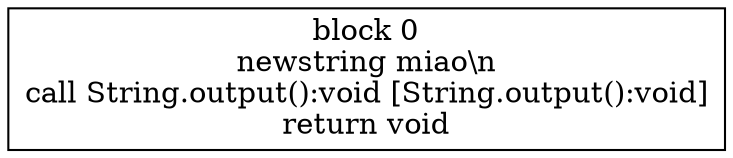 digraph "miao.main():void" {
size = "11,7.5";
codeblock_0 [ shape = box, label = "block 0\nnewstring miao\\n\ncall String.output():void [String.output():void]\nreturn void"];
}